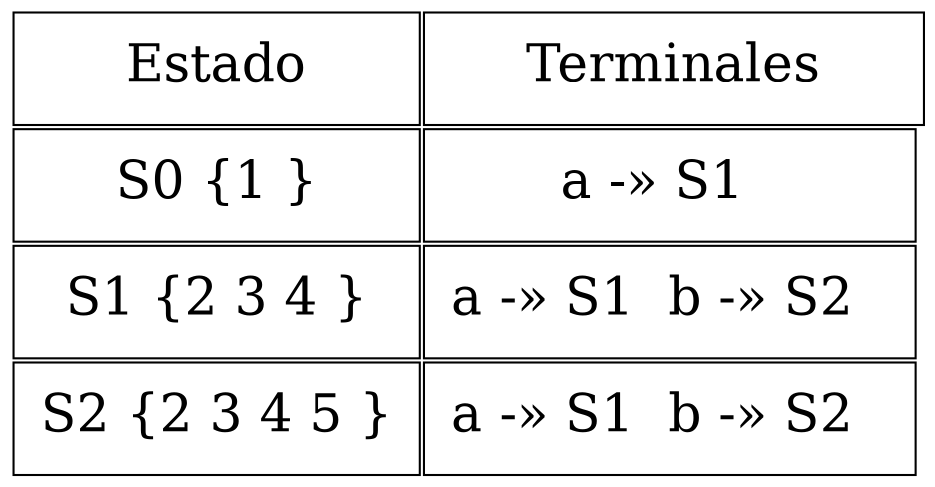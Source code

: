 digraph {
splines="line";
rankdir = TB;
node [shape=plain, height=0.5, width=1.5, fontsize=25];
graph[dpi=90];

N [label=<
<table border="0" cellborder="1" cellpadding="12">
  <tr><td>Estado</td><td colspan="3">Terminales</td></tr>  <tr><td>S0 {1 }</td><td>a -» S1  </td></tr>
  <tr><td>S1 {2 3 4 }</td><td>a -» S1  b -» S2  </td></tr>
  <tr><td>S2 {2 3 4 5 }</td><td>a -» S1  b -» S2  </td></tr>
</table>>];
}